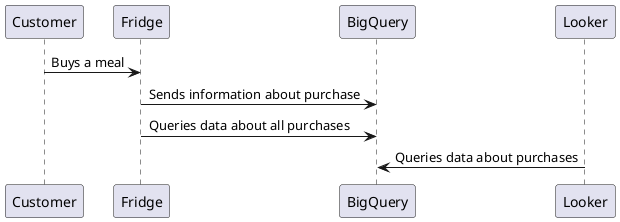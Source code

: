 @startuml
Customer -> Fridge: Buys a meal
Fridge -> BigQuery: Sends information about purchase
Fridge -> BigQuery: Queries data about all purchases
Looker -> BigQuery: Queries data about purchases
@enduml